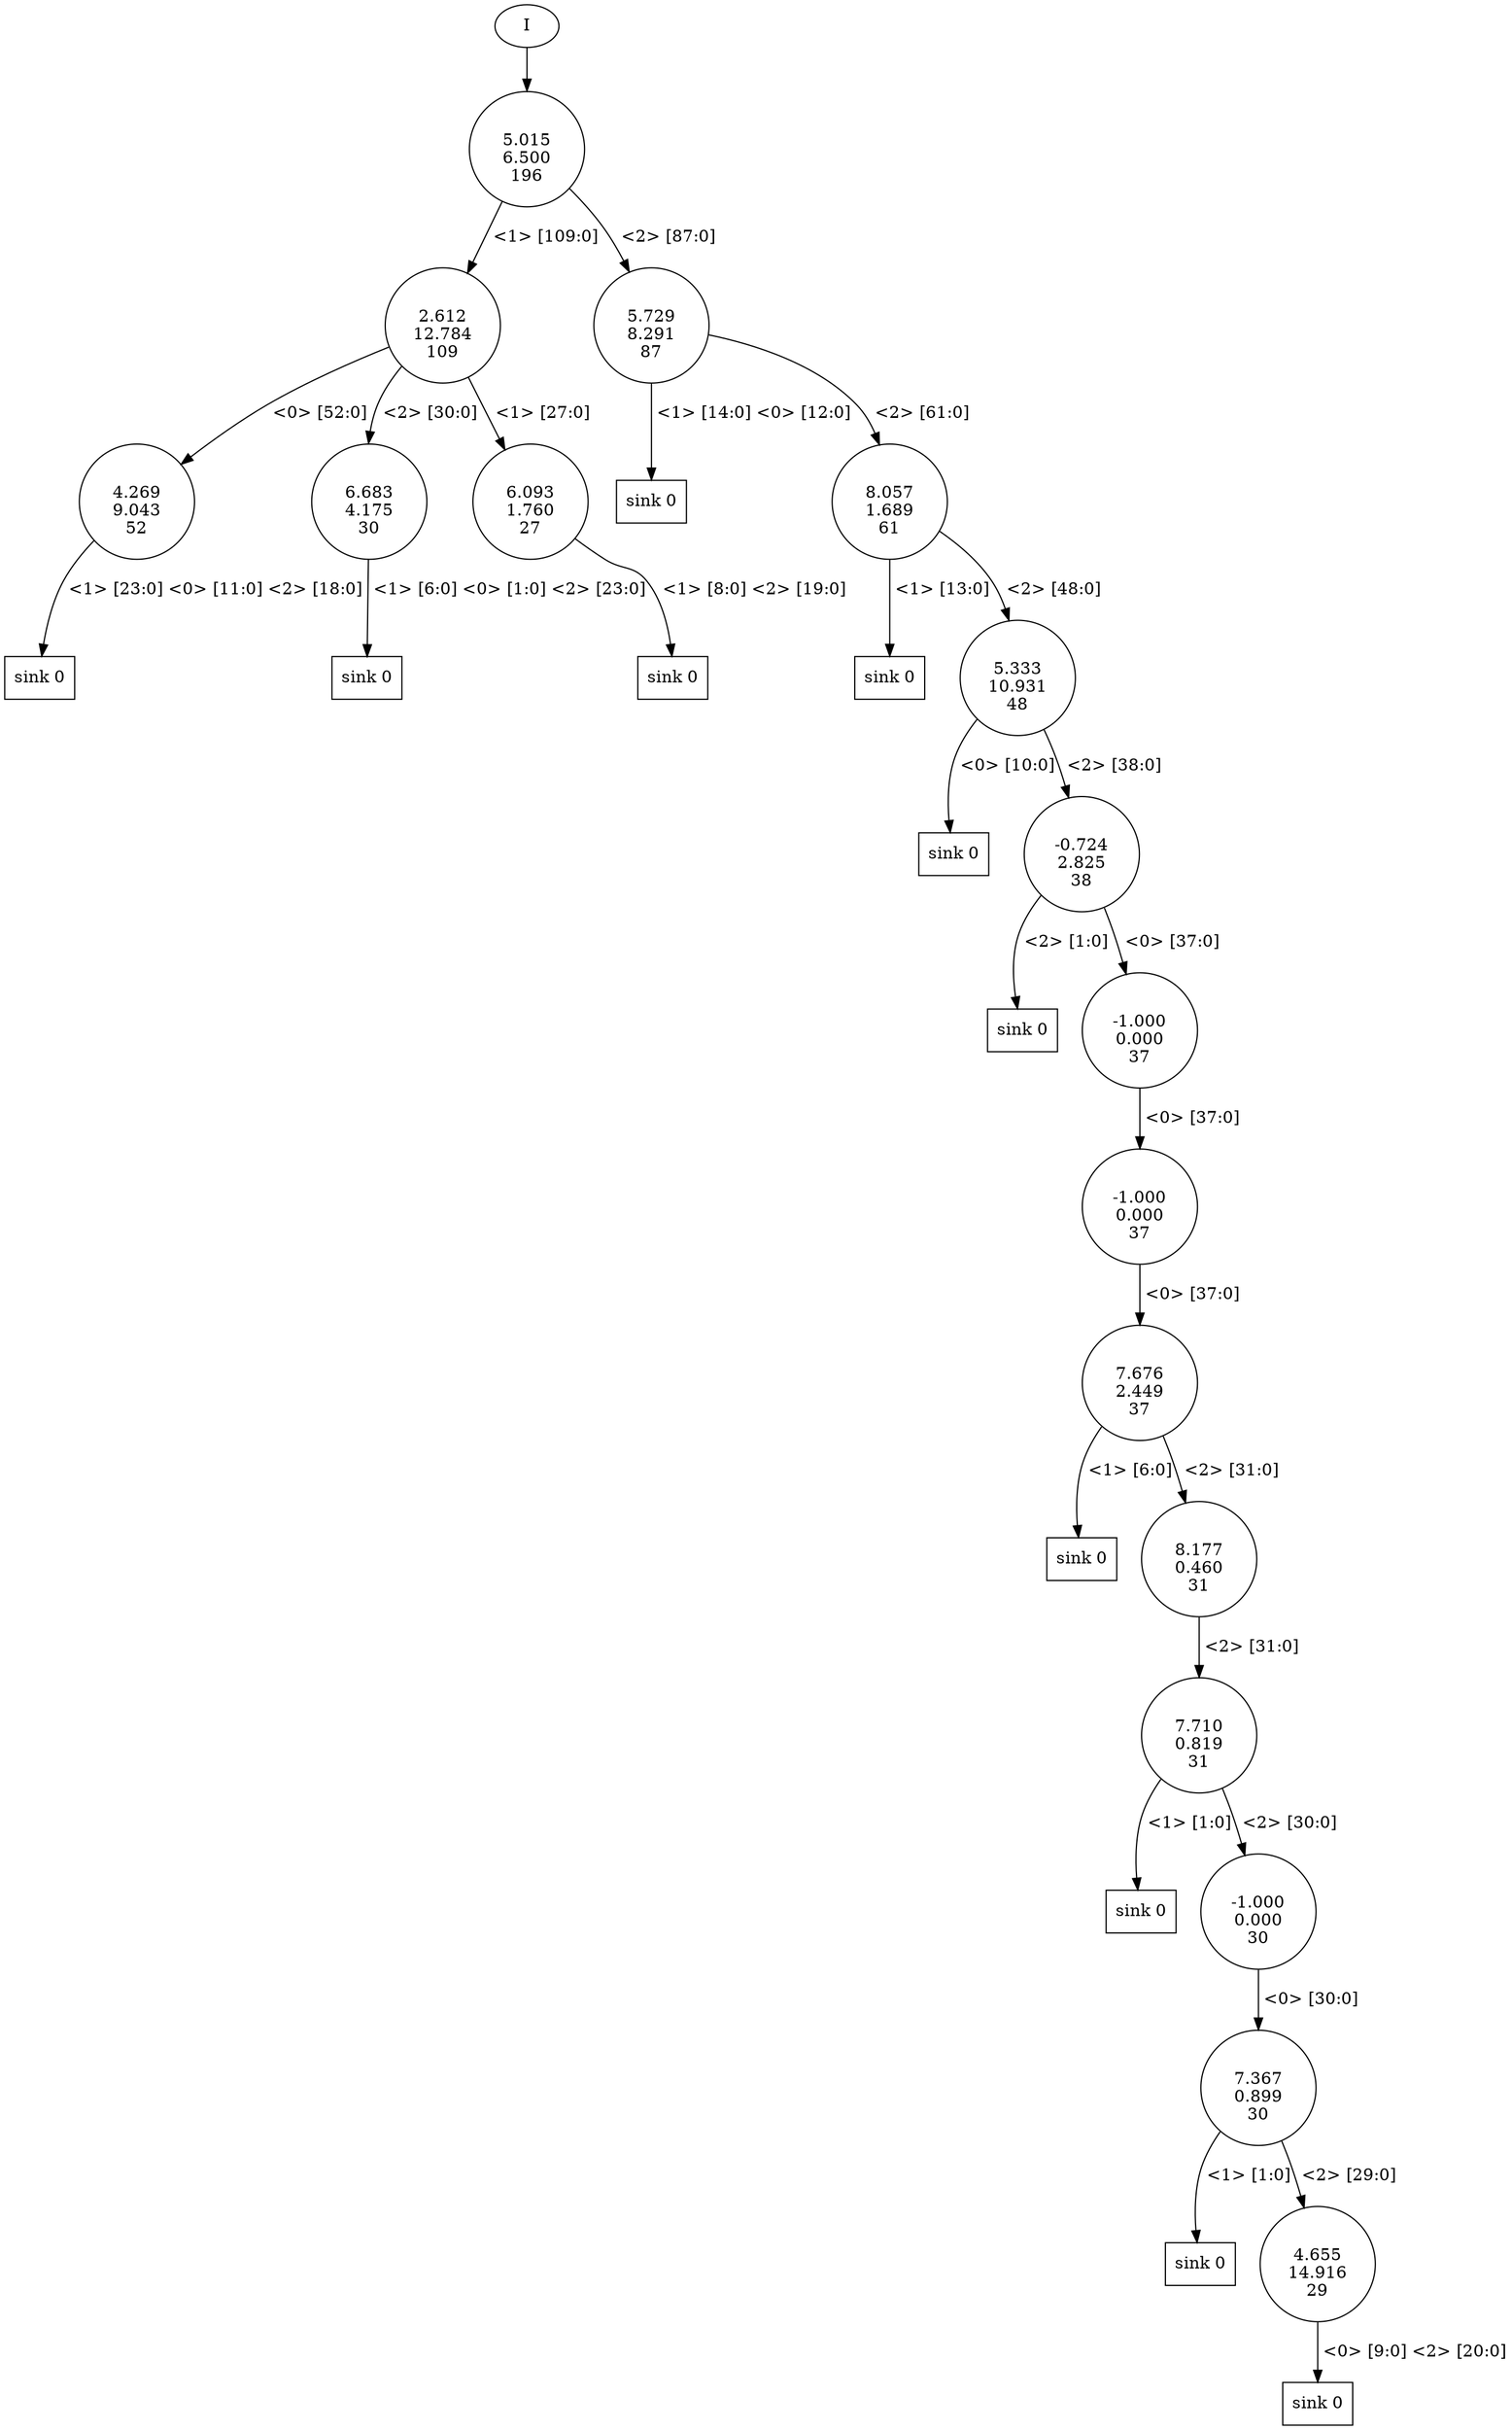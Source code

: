 digraph DFA {
	0 [label="root" shape=box];
		I -> 0;
	0 [shape=circle label="
5.015
6.500
196"];
		0 -> 1 [label=" <1> [109:0]"];
		0 -> 26 [label=" <2> [87:0]"];
	1 [shape=circle label="
2.612
12.784
109"];
		1 -> 2 [label=" <0> [52:0]"];
		1 -> 149 [label=" <2> [30:0]"];
		1 -> 362 [label=" <1> [27:0]"];
	26 [shape=circle label="
5.729
8.291
87"];
	S26t0 [label="sink 0" shape=box];
		26 -> S26t0 [label=" <1> [14:0] <0> [12:0]"];
		26 -> 69 [label=" <2> [61:0]"];
	69 [shape=circle label="
8.057
1.689
61"];
	S69t0 [label="sink 0" shape=box];
		69 -> S69t0 [label=" <1> [13:0]"];
		69 -> 70 [label=" <2> [48:0]"];
	2 [shape=circle label="
4.269
9.043
52"];
	S2t0 [label="sink 0" shape=box];
		2 -> S2t0 [label=" <1> [23:0] <0> [11:0] <2> [18:0]"];
	70 [shape=circle label="
5.333
10.931
48"];
	S70t0 [label="sink 0" shape=box];
		70 -> S70t0 [label=" <0> [10:0]"];
		70 -> 71 [label=" <2> [38:0]"];
	71 [shape=circle label="
-0.724
2.825
38"];
	S71t0 [label="sink 0" shape=box];
		71 -> S71t0 [label=" <2> [1:0]"];
		71 -> 72 [label=" <0> [37:0]"];
	72 [shape=circle label="
-1.000
0.000
37"];
		72 -> 73 [label=" <0> [37:0]"];
	73 [shape=circle label="
-1.000
0.000
37"];
		73 -> 74 [label=" <0> [37:0]"];
	74 [shape=circle label="
7.676
2.449
37"];
	S74t0 [label="sink 0" shape=box];
		74 -> S74t0 [label=" <1> [6:0]"];
		74 -> 75 [label=" <2> [31:0]"];
	75 [shape=circle label="
8.177
0.460
31"];
		75 -> 76 [label=" <2> [31:0]"];
	76 [shape=circle label="
7.710
0.819
31"];
	S76t0 [label="sink 0" shape=box];
		76 -> S76t0 [label=" <1> [1:0]"];
		76 -> 77 [label=" <2> [30:0]"];
	77 [shape=circle label="
-1.000
0.000
30"];
		77 -> 78 [label=" <0> [30:0]"];
	78 [shape=circle label="
7.367
0.899
30"];
	S78t0 [label="sink 0" shape=box];
		78 -> S78t0 [label=" <1> [1:0]"];
		78 -> 79 [label=" <2> [29:0]"];
	149 [shape=circle label="
6.683
4.175
30"];
	S149t0 [label="sink 0" shape=box];
		149 -> S149t0 [label=" <1> [6:0] <0> [1:0] <2> [23:0]"];
	79 [shape=circle label="
4.655
14.916
29"];
	S79t0 [label="sink 0" shape=box];
		79 -> S79t0 [label=" <0> [9:0] <2> [20:0]"];
	362 [shape=circle label="
6.093
1.760
27"];
	S362t0 [label="sink 0" shape=box];
		362 -> S362t0 [label=" <1> [8:0] <2> [19:0]"];
}
